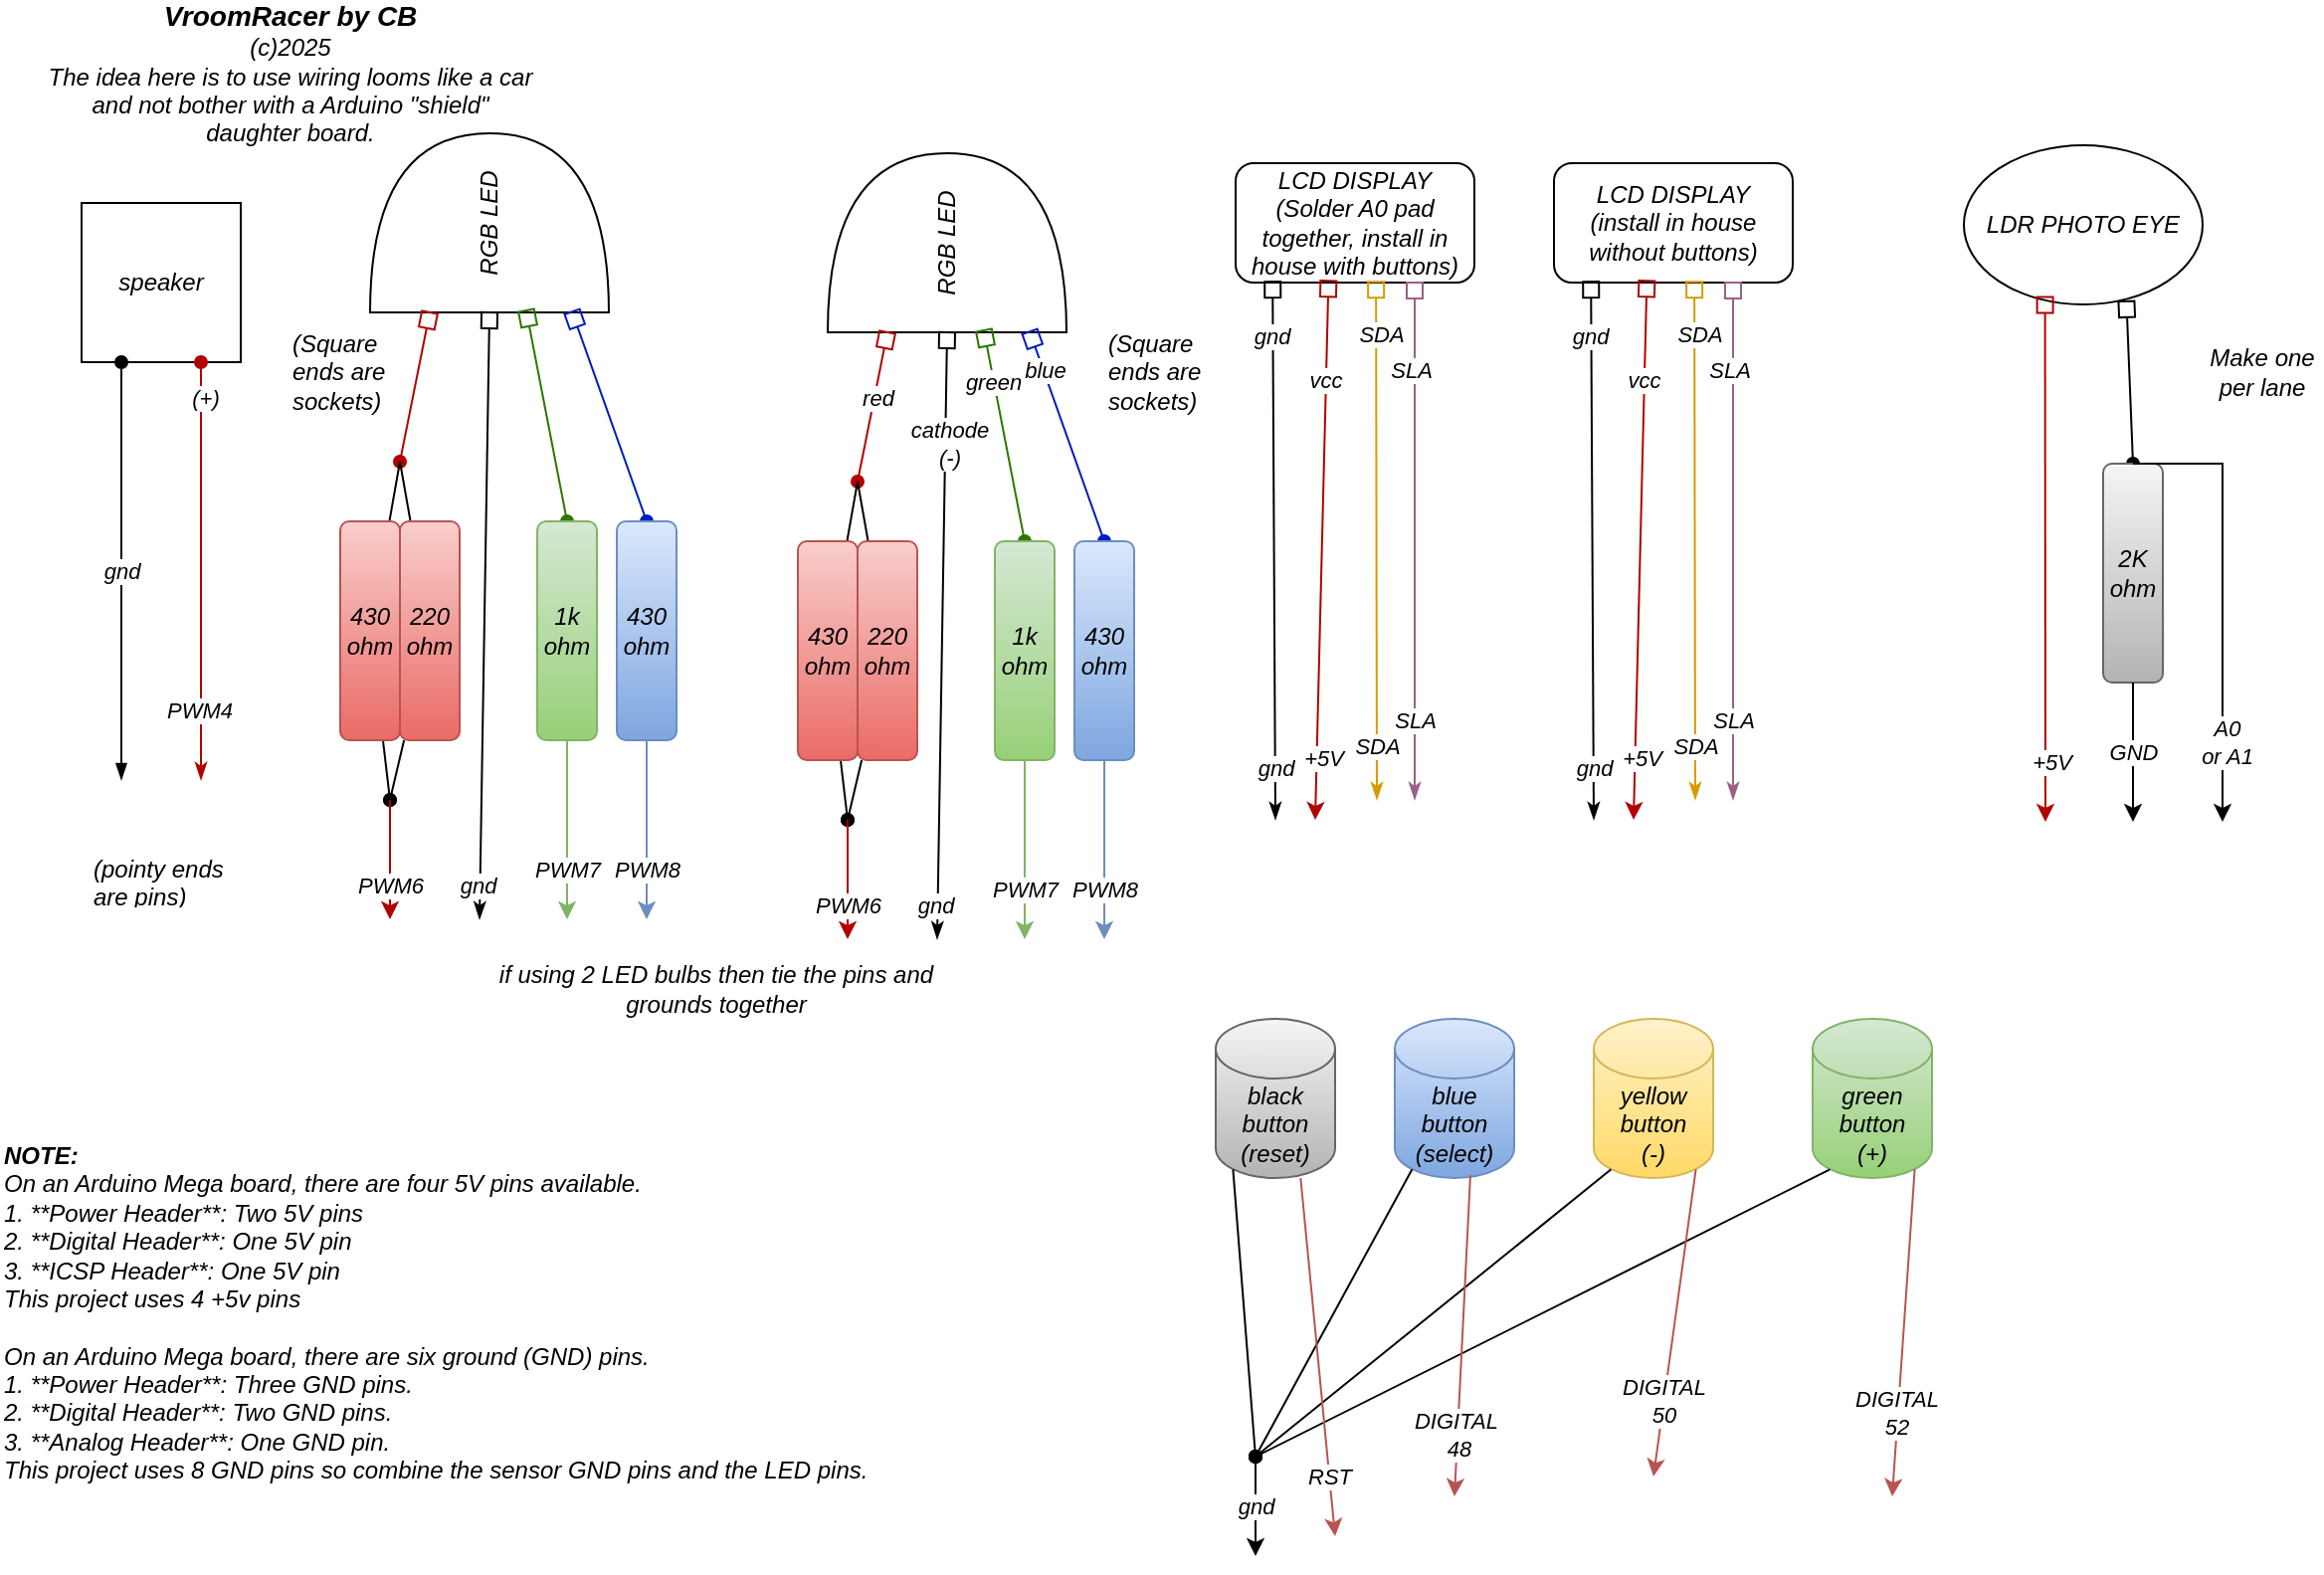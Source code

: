 <mxfile version="26.0.8">
  <diagram name="Page-1" id="7e0a89b8-554c-2b80-1dc8-d5c74ca68de4">
    <mxGraphModel dx="1123" dy="650" grid="1" gridSize="10" guides="1" tooltips="1" connect="1" arrows="1" fold="1" page="1" pageScale="1" pageWidth="1100" pageHeight="850" background="none" math="0" shadow="0">
      <root>
        <mxCell id="0" />
        <mxCell id="1" parent="0" />
        <mxCell id="Iguv0Rym8qk7PCE48m6h-1" value="&lt;div&gt;&lt;br&gt;&lt;/div&gt;speaker&lt;div&gt;&lt;br&gt;&lt;/div&gt;" style="whiteSpace=wrap;html=1;aspect=fixed;fontStyle=2" vertex="1" parent="1">
          <mxGeometry x="74" y="119" width="80" height="80" as="geometry" />
        </mxCell>
        <mxCell id="Iguv0Rym8qk7PCE48m6h-2" value="gnd" style="endArrow=oval;html=1;rounded=0;entryX=0.25;entryY=1;entryDx=0;entryDy=0;startArrow=blockThin;startFill=1;endFill=1;fontStyle=2" edge="1" parent="1" target="Iguv0Rym8qk7PCE48m6h-1">
          <mxGeometry width="50" height="50" relative="1" as="geometry">
            <mxPoint x="94" y="409" as="sourcePoint" />
            <mxPoint x="144" y="359" as="targetPoint" />
          </mxGeometry>
        </mxCell>
        <mxCell id="Iguv0Rym8qk7PCE48m6h-3" value="" style="endArrow=oval;html=1;rounded=0;entryX=0.75;entryY=1;entryDx=0;entryDy=0;fillColor=#e51400;strokeColor=#B20000;startArrow=classicThin;startFill=1;endFill=1;fontStyle=2" edge="1" parent="1" target="Iguv0Rym8qk7PCE48m6h-1">
          <mxGeometry width="50" height="50" relative="1" as="geometry">
            <mxPoint x="134" y="409" as="sourcePoint" />
            <mxPoint x="184" y="359" as="targetPoint" />
          </mxGeometry>
        </mxCell>
        <mxCell id="Iguv0Rym8qk7PCE48m6h-4" value="(+)" style="edgeLabel;html=1;align=center;verticalAlign=middle;resizable=0;points=[];fontStyle=2" vertex="1" connectable="0" parent="Iguv0Rym8qk7PCE48m6h-3">
          <mxGeometry x="0.829" y="-2" relative="1" as="geometry">
            <mxPoint as="offset" />
          </mxGeometry>
        </mxCell>
        <mxCell id="Iguv0Rym8qk7PCE48m6h-175" value="PWM4" style="edgeLabel;html=1;align=center;verticalAlign=middle;resizable=0;points=[];fontStyle=2" vertex="1" connectable="0" parent="Iguv0Rym8qk7PCE48m6h-3">
          <mxGeometry x="-0.663" y="1" relative="1" as="geometry">
            <mxPoint as="offset" />
          </mxGeometry>
        </mxCell>
        <mxCell id="Iguv0Rym8qk7PCE48m6h-7" value="RGB LED" style="shape=or;whiteSpace=wrap;html=1;rotation=-90;fontStyle=2" vertex="1" parent="1">
          <mxGeometry x="234" y="69" width="90" height="120" as="geometry" />
        </mxCell>
        <mxCell id="Iguv0Rym8qk7PCE48m6h-12" value="" style="endArrow=box;startArrow=oval;html=1;rounded=0;startFill=1;endFill=0;entryX=0;entryY=0.25;entryDx=0;entryDy=0;entryPerimeter=0;fillColor=#e51400;strokeColor=#B20000;fontStyle=2" edge="1" parent="1" target="Iguv0Rym8qk7PCE48m6h-7">
          <mxGeometry width="50" height="50" relative="1" as="geometry">
            <mxPoint x="234" y="249" as="sourcePoint" />
            <mxPoint x="224" y="209" as="targetPoint" />
          </mxGeometry>
        </mxCell>
        <mxCell id="Iguv0Rym8qk7PCE48m6h-14" value="" style="endArrow=box;startArrow=classicThin;html=1;rounded=0;startFill=1;endFill=0;entryX=0;entryY=0.5;entryDx=0;entryDy=0;entryPerimeter=0;fontStyle=2" edge="1" parent="1" target="Iguv0Rym8qk7PCE48m6h-7">
          <mxGeometry width="50" height="50" relative="1" as="geometry">
            <mxPoint x="274" y="479" as="sourcePoint" />
            <mxPoint x="244" y="219" as="targetPoint" />
          </mxGeometry>
        </mxCell>
        <mxCell id="Iguv0Rym8qk7PCE48m6h-39" value="gnd" style="edgeLabel;html=1;align=center;verticalAlign=middle;resizable=0;points=[];fontStyle=2" vertex="1" connectable="0" parent="Iguv0Rym8qk7PCE48m6h-14">
          <mxGeometry x="-0.889" y="2" relative="1" as="geometry">
            <mxPoint as="offset" />
          </mxGeometry>
        </mxCell>
        <mxCell id="Iguv0Rym8qk7PCE48m6h-15" value="" style="endArrow=box;startArrow=oval;html=1;rounded=0;startFill=1;endFill=0;entryX=0.011;entryY=0.654;entryDx=0;entryDy=0;entryPerimeter=0;fillColor=#60a917;strokeColor=#2D7600;exitX=0.5;exitY=0;exitDx=0;exitDy=0;fontStyle=2" edge="1" parent="1" source="Iguv0Rym8qk7PCE48m6h-21" target="Iguv0Rym8qk7PCE48m6h-7">
          <mxGeometry width="50" height="50" relative="1" as="geometry">
            <mxPoint x="294" y="249" as="sourcePoint" />
            <mxPoint x="264" y="219" as="targetPoint" />
          </mxGeometry>
        </mxCell>
        <mxCell id="Iguv0Rym8qk7PCE48m6h-16" value="" style="endArrow=box;startArrow=oval;html=1;rounded=0;startFill=1;endFill=0;entryX=0.004;entryY=0.846;entryDx=0;entryDy=0;entryPerimeter=0;fillColor=#0050ef;strokeColor=#001DBC;exitX=0.5;exitY=0;exitDx=0;exitDy=0;fontStyle=2" edge="1" parent="1" source="Iguv0Rym8qk7PCE48m6h-22" target="Iguv0Rym8qk7PCE48m6h-7">
          <mxGeometry width="50" height="50" relative="1" as="geometry">
            <mxPoint x="324" y="249" as="sourcePoint" />
            <mxPoint x="284" y="219" as="targetPoint" />
          </mxGeometry>
        </mxCell>
        <mxCell id="Iguv0Rym8qk7PCE48m6h-19" style="rounded=0;orthogonalLoop=1;jettySize=auto;html=1;endArrow=none;startFill=0;fontStyle=2" edge="1" parent="1" source="Iguv0Rym8qk7PCE48m6h-17">
          <mxGeometry relative="1" as="geometry">
            <mxPoint x="234" y="249" as="targetPoint" />
          </mxGeometry>
        </mxCell>
        <mxCell id="Iguv0Rym8qk7PCE48m6h-33" style="rounded=0;orthogonalLoop=1;jettySize=auto;html=1;entryX=0.5;entryY=0;entryDx=0;entryDy=0;endArrow=oval;endFill=1;fontStyle=2" edge="1" parent="1" source="Iguv0Rym8qk7PCE48m6h-17">
          <mxGeometry relative="1" as="geometry">
            <mxPoint x="229" y="419" as="targetPoint" />
          </mxGeometry>
        </mxCell>
        <mxCell id="Iguv0Rym8qk7PCE48m6h-17" value="430&lt;div&gt;ohm&lt;/div&gt;" style="rounded=1;whiteSpace=wrap;html=1;fillColor=#f8cecc;gradientColor=#ea6b66;strokeColor=#b85450;fontStyle=2" vertex="1" parent="1">
          <mxGeometry x="204" y="279" width="30" height="110" as="geometry" />
        </mxCell>
        <mxCell id="Iguv0Rym8qk7PCE48m6h-20" style="rounded=0;orthogonalLoop=1;jettySize=auto;html=1;endArrow=none;startFill=0;fontStyle=2" edge="1" parent="1" source="Iguv0Rym8qk7PCE48m6h-18">
          <mxGeometry relative="1" as="geometry">
            <mxPoint x="234" y="249" as="targetPoint" />
          </mxGeometry>
        </mxCell>
        <mxCell id="Iguv0Rym8qk7PCE48m6h-34" style="rounded=0;orthogonalLoop=1;jettySize=auto;html=1;entryX=0.5;entryY=0;entryDx=0;entryDy=0;endArrow=oval;endFill=1;fontStyle=2" edge="1" parent="1" source="Iguv0Rym8qk7PCE48m6h-18">
          <mxGeometry relative="1" as="geometry">
            <mxPoint x="229" y="419" as="targetPoint" />
          </mxGeometry>
        </mxCell>
        <mxCell id="Iguv0Rym8qk7PCE48m6h-18" value="220&lt;div&gt;ohm&lt;/div&gt;" style="rounded=1;whiteSpace=wrap;html=1;fillColor=#f8cecc;gradientColor=#ea6b66;strokeColor=#b85450;fontStyle=2" vertex="1" parent="1">
          <mxGeometry x="234" y="279" width="30" height="110" as="geometry" />
        </mxCell>
        <mxCell id="Iguv0Rym8qk7PCE48m6h-21" value="1k&lt;div&gt;ohm&lt;/div&gt;" style="rounded=1;whiteSpace=wrap;html=1;fillColor=#d5e8d4;gradientColor=#97d077;strokeColor=#82b366;fontStyle=2" vertex="1" parent="1">
          <mxGeometry x="303" y="279" width="30" height="110" as="geometry" />
        </mxCell>
        <mxCell id="Iguv0Rym8qk7PCE48m6h-22" value="430&lt;div&gt;ohm&lt;/div&gt;" style="rounded=1;whiteSpace=wrap;html=1;fillColor=#dae8fc;gradientColor=#7ea6e0;strokeColor=#6c8ebf;fontStyle=2" vertex="1" parent="1">
          <mxGeometry x="343" y="279" width="30" height="110" as="geometry" />
        </mxCell>
        <mxCell id="Iguv0Rym8qk7PCE48m6h-32" value="" style="endArrow=classic;html=1;rounded=0;fillColor=#e51400;strokeColor=#B20000;fontStyle=2" edge="1" parent="1">
          <mxGeometry width="50" height="50" relative="1" as="geometry">
            <mxPoint x="229" y="419" as="sourcePoint" />
            <mxPoint x="229" y="479" as="targetPoint" />
          </mxGeometry>
        </mxCell>
        <mxCell id="Iguv0Rym8qk7PCE48m6h-36" value="PWM6" style="edgeLabel;html=1;align=center;verticalAlign=middle;resizable=0;points=[];fontStyle=2" vertex="1" connectable="0" parent="Iguv0Rym8qk7PCE48m6h-32">
          <mxGeometry x="0.44" relative="1" as="geometry">
            <mxPoint as="offset" />
          </mxGeometry>
        </mxCell>
        <mxCell id="Iguv0Rym8qk7PCE48m6h-61" value="if using 2 LED bulbs then tie the pins and grounds together" style="text;html=1;align=center;verticalAlign=middle;whiteSpace=wrap;rounded=0;fontStyle=2" vertex="1" parent="1">
          <mxGeometry x="273" y="499" width="240" height="30" as="geometry" />
        </mxCell>
        <mxCell id="Iguv0Rym8qk7PCE48m6h-62" value="LCD DISPLAY&lt;div&gt;(Solder A0 pad together, install in house with buttons)&lt;/div&gt;" style="rounded=1;whiteSpace=wrap;html=1;fontStyle=2" vertex="1" parent="1">
          <mxGeometry x="654" y="99" width="120" height="60" as="geometry" />
        </mxCell>
        <mxCell id="Iguv0Rym8qk7PCE48m6h-64" value="(Square ends are sockets)" style="text;strokeColor=none;fillColor=none;align=left;verticalAlign=middle;spacingLeft=4;spacingRight=4;overflow=hidden;points=[[0,0.5],[1,0.5]];portConstraint=eastwest;rotatable=0;whiteSpace=wrap;html=1;fontStyle=2" vertex="1" parent="1">
          <mxGeometry x="174" y="179" width="60" height="50" as="geometry" />
        </mxCell>
        <mxCell id="Iguv0Rym8qk7PCE48m6h-65" value="&lt;span&gt;(pointy ends are pins)&lt;/span&gt;" style="text;strokeColor=none;fillColor=none;align=left;verticalAlign=middle;spacingLeft=4;spacingRight=4;overflow=hidden;points=[[0,0.5],[1,0.5]];portConstraint=eastwest;rotatable=0;whiteSpace=wrap;html=1;fontStyle=2" vertex="1" parent="1">
          <mxGeometry x="74" y="444" width="80" height="30" as="geometry" />
        </mxCell>
        <mxCell id="Iguv0Rym8qk7PCE48m6h-67" value="" style="endArrow=classic;html=1;rounded=0;fillColor=#d5e8d4;strokeColor=#82b366;exitX=0.5;exitY=1;exitDx=0;exitDy=0;gradientColor=#97d077;fontStyle=2" edge="1" parent="1" source="Iguv0Rym8qk7PCE48m6h-21">
          <mxGeometry width="50" height="50" relative="1" as="geometry">
            <mxPoint x="239" y="429" as="sourcePoint" />
            <mxPoint x="318" y="479" as="targetPoint" />
          </mxGeometry>
        </mxCell>
        <mxCell id="Iguv0Rym8qk7PCE48m6h-68" value="PWM7" style="edgeLabel;html=1;align=center;verticalAlign=middle;resizable=0;points=[];fontStyle=2" vertex="1" connectable="0" parent="Iguv0Rym8qk7PCE48m6h-67">
          <mxGeometry x="0.44" relative="1" as="geometry">
            <mxPoint as="offset" />
          </mxGeometry>
        </mxCell>
        <mxCell id="Iguv0Rym8qk7PCE48m6h-69" value="" style="endArrow=classic;html=1;rounded=0;fillColor=#dae8fc;strokeColor=#6c8ebf;exitX=0.5;exitY=1;exitDx=0;exitDy=0;gradientColor=#7ea6e0;fontStyle=2" edge="1" parent="1" source="Iguv0Rym8qk7PCE48m6h-22">
          <mxGeometry width="50" height="50" relative="1" as="geometry">
            <mxPoint x="328" y="399" as="sourcePoint" />
            <mxPoint x="358" y="479" as="targetPoint" />
          </mxGeometry>
        </mxCell>
        <mxCell id="Iguv0Rym8qk7PCE48m6h-70" value="PWM8" style="edgeLabel;html=1;align=center;verticalAlign=middle;resizable=0;points=[];fontStyle=2" vertex="1" connectable="0" parent="Iguv0Rym8qk7PCE48m6h-69">
          <mxGeometry x="0.44" relative="1" as="geometry">
            <mxPoint as="offset" />
          </mxGeometry>
        </mxCell>
        <mxCell id="Iguv0Rym8qk7PCE48m6h-92" value="RGB LED" style="shape=or;whiteSpace=wrap;html=1;rotation=-90;fontStyle=2" vertex="1" parent="1">
          <mxGeometry x="464" y="79" width="90" height="120" as="geometry" />
        </mxCell>
        <mxCell id="Iguv0Rym8qk7PCE48m6h-93" value="" style="endArrow=box;startArrow=oval;html=1;rounded=0;startFill=1;endFill=0;entryX=0;entryY=0.25;entryDx=0;entryDy=0;entryPerimeter=0;fillColor=#e51400;strokeColor=#B20000;fontStyle=2" edge="1" target="Iguv0Rym8qk7PCE48m6h-92" parent="1">
          <mxGeometry width="50" height="50" relative="1" as="geometry">
            <mxPoint x="464" y="259" as="sourcePoint" />
            <mxPoint x="454" y="219" as="targetPoint" />
          </mxGeometry>
        </mxCell>
        <mxCell id="Iguv0Rym8qk7PCE48m6h-130" value="red" style="edgeLabel;html=1;align=center;verticalAlign=middle;resizable=0;points=[];fontStyle=2" vertex="1" connectable="0" parent="Iguv0Rym8qk7PCE48m6h-93">
          <mxGeometry x="0.138" y="-1" relative="1" as="geometry">
            <mxPoint as="offset" />
          </mxGeometry>
        </mxCell>
        <mxCell id="Iguv0Rym8qk7PCE48m6h-94" value="" style="endArrow=box;startArrow=classicThin;html=1;rounded=0;startFill=1;endFill=0;entryX=0;entryY=0.5;entryDx=0;entryDy=0;entryPerimeter=0;fontStyle=2" edge="1" target="Iguv0Rym8qk7PCE48m6h-92" parent="1">
          <mxGeometry width="50" height="50" relative="1" as="geometry">
            <mxPoint x="504" y="489" as="sourcePoint" />
            <mxPoint x="474" y="229" as="targetPoint" />
          </mxGeometry>
        </mxCell>
        <mxCell id="Iguv0Rym8qk7PCE48m6h-95" value="gnd" style="edgeLabel;html=1;align=center;verticalAlign=middle;resizable=0;points=[];fontStyle=2" vertex="1" connectable="0" parent="Iguv0Rym8qk7PCE48m6h-94">
          <mxGeometry x="-0.889" y="2" relative="1" as="geometry">
            <mxPoint as="offset" />
          </mxGeometry>
        </mxCell>
        <mxCell id="Iguv0Rym8qk7PCE48m6h-131" value="cathode&lt;div&gt;(-)&lt;/div&gt;" style="edgeLabel;html=1;align=center;verticalAlign=middle;resizable=0;points=[];fontStyle=2" vertex="1" connectable="0" parent="Iguv0Rym8qk7PCE48m6h-94">
          <mxGeometry x="0.633" y="-2" relative="1" as="geometry">
            <mxPoint as="offset" />
          </mxGeometry>
        </mxCell>
        <mxCell id="Iguv0Rym8qk7PCE48m6h-96" value="" style="endArrow=box;startArrow=oval;html=1;rounded=0;startFill=1;endFill=0;entryX=0.011;entryY=0.654;entryDx=0;entryDy=0;entryPerimeter=0;fillColor=#60a917;strokeColor=#2D7600;exitX=0.5;exitY=0;exitDx=0;exitDy=0;fontStyle=2" edge="1" source="Iguv0Rym8qk7PCE48m6h-104" target="Iguv0Rym8qk7PCE48m6h-92" parent="1">
          <mxGeometry width="50" height="50" relative="1" as="geometry">
            <mxPoint x="524" y="259" as="sourcePoint" />
            <mxPoint x="494" y="229" as="targetPoint" />
          </mxGeometry>
        </mxCell>
        <mxCell id="Iguv0Rym8qk7PCE48m6h-128" value="green" style="edgeLabel;html=1;align=center;verticalAlign=middle;resizable=0;points=[];fontStyle=2" vertex="1" connectable="0" parent="Iguv0Rym8qk7PCE48m6h-96">
          <mxGeometry x="0.513" relative="1" as="geometry">
            <mxPoint x="-1" as="offset" />
          </mxGeometry>
        </mxCell>
        <mxCell id="Iguv0Rym8qk7PCE48m6h-97" value="" style="endArrow=box;startArrow=oval;html=1;rounded=0;startFill=1;endFill=0;entryX=0.004;entryY=0.846;entryDx=0;entryDy=0;entryPerimeter=0;fillColor=#0050ef;strokeColor=#001DBC;exitX=0.5;exitY=0;exitDx=0;exitDy=0;fontStyle=2" edge="1" source="Iguv0Rym8qk7PCE48m6h-105" target="Iguv0Rym8qk7PCE48m6h-92" parent="1">
          <mxGeometry width="50" height="50" relative="1" as="geometry">
            <mxPoint x="554" y="259" as="sourcePoint" />
            <mxPoint x="514" y="229" as="targetPoint" />
          </mxGeometry>
        </mxCell>
        <mxCell id="Iguv0Rym8qk7PCE48m6h-127" value="blue" style="edgeLabel;html=1;align=center;verticalAlign=middle;resizable=0;points=[];fontStyle=2" vertex="1" connectable="0" parent="Iguv0Rym8qk7PCE48m6h-97">
          <mxGeometry x="0.637" relative="1" as="geometry">
            <mxPoint as="offset" />
          </mxGeometry>
        </mxCell>
        <mxCell id="Iguv0Rym8qk7PCE48m6h-98" style="rounded=0;orthogonalLoop=1;jettySize=auto;html=1;endArrow=none;startFill=0;fontStyle=2" edge="1" source="Iguv0Rym8qk7PCE48m6h-100" parent="1">
          <mxGeometry relative="1" as="geometry">
            <mxPoint x="464" y="259" as="targetPoint" />
          </mxGeometry>
        </mxCell>
        <mxCell id="Iguv0Rym8qk7PCE48m6h-99" style="rounded=0;orthogonalLoop=1;jettySize=auto;html=1;entryX=0.5;entryY=0;entryDx=0;entryDy=0;endArrow=oval;endFill=1;fontStyle=2" edge="1" source="Iguv0Rym8qk7PCE48m6h-100" parent="1">
          <mxGeometry relative="1" as="geometry">
            <mxPoint x="459" y="429" as="targetPoint" />
          </mxGeometry>
        </mxCell>
        <mxCell id="Iguv0Rym8qk7PCE48m6h-100" value="430&lt;div&gt;ohm&lt;/div&gt;" style="rounded=1;whiteSpace=wrap;html=1;fillColor=#f8cecc;gradientColor=#ea6b66;strokeColor=#b85450;fontStyle=2" vertex="1" parent="1">
          <mxGeometry x="434" y="289" width="30" height="110" as="geometry" />
        </mxCell>
        <mxCell id="Iguv0Rym8qk7PCE48m6h-101" style="rounded=0;orthogonalLoop=1;jettySize=auto;html=1;endArrow=none;startFill=0;fontStyle=2" edge="1" source="Iguv0Rym8qk7PCE48m6h-103" parent="1">
          <mxGeometry relative="1" as="geometry">
            <mxPoint x="464" y="259" as="targetPoint" />
          </mxGeometry>
        </mxCell>
        <mxCell id="Iguv0Rym8qk7PCE48m6h-102" style="rounded=0;orthogonalLoop=1;jettySize=auto;html=1;entryX=0.5;entryY=0;entryDx=0;entryDy=0;endArrow=oval;endFill=1;fontStyle=2" edge="1" source="Iguv0Rym8qk7PCE48m6h-103" parent="1">
          <mxGeometry relative="1" as="geometry">
            <mxPoint x="459" y="429" as="targetPoint" />
          </mxGeometry>
        </mxCell>
        <mxCell id="Iguv0Rym8qk7PCE48m6h-103" value="220&lt;div&gt;ohm&lt;/div&gt;" style="rounded=1;whiteSpace=wrap;html=1;fillColor=#f8cecc;gradientColor=#ea6b66;strokeColor=#b85450;fontStyle=2" vertex="1" parent="1">
          <mxGeometry x="464" y="289" width="30" height="110" as="geometry" />
        </mxCell>
        <mxCell id="Iguv0Rym8qk7PCE48m6h-104" value="1k&lt;div&gt;ohm&lt;/div&gt;" style="rounded=1;whiteSpace=wrap;html=1;fillColor=#d5e8d4;gradientColor=#97d077;strokeColor=#82b366;fontStyle=2" vertex="1" parent="1">
          <mxGeometry x="533" y="289" width="30" height="110" as="geometry" />
        </mxCell>
        <mxCell id="Iguv0Rym8qk7PCE48m6h-105" value="430&lt;div&gt;ohm&lt;/div&gt;" style="rounded=1;whiteSpace=wrap;html=1;fillColor=#dae8fc;gradientColor=#7ea6e0;strokeColor=#6c8ebf;fontStyle=2" vertex="1" parent="1">
          <mxGeometry x="573" y="289" width="30" height="110" as="geometry" />
        </mxCell>
        <mxCell id="Iguv0Rym8qk7PCE48m6h-106" value="" style="endArrow=classic;html=1;rounded=0;fillColor=#e51400;strokeColor=#B20000;fontStyle=2" edge="1" parent="1">
          <mxGeometry width="50" height="50" relative="1" as="geometry">
            <mxPoint x="459" y="429" as="sourcePoint" />
            <mxPoint x="459" y="489" as="targetPoint" />
          </mxGeometry>
        </mxCell>
        <mxCell id="Iguv0Rym8qk7PCE48m6h-107" value="PWM6" style="edgeLabel;html=1;align=center;verticalAlign=middle;resizable=0;points=[];fontStyle=2" vertex="1" connectable="0" parent="Iguv0Rym8qk7PCE48m6h-106">
          <mxGeometry x="0.44" relative="1" as="geometry">
            <mxPoint as="offset" />
          </mxGeometry>
        </mxCell>
        <mxCell id="Iguv0Rym8qk7PCE48m6h-108" value="(Square ends are sockets)" style="text;strokeColor=none;fillColor=none;align=left;verticalAlign=middle;spacingLeft=4;spacingRight=4;overflow=hidden;points=[[0,0.5],[1,0.5]];portConstraint=eastwest;rotatable=0;whiteSpace=wrap;html=1;fontStyle=2" vertex="1" parent="1">
          <mxGeometry x="584" y="179" width="60" height="50" as="geometry" />
        </mxCell>
        <mxCell id="Iguv0Rym8qk7PCE48m6h-109" value="" style="endArrow=classic;html=1;rounded=0;fillColor=#d5e8d4;strokeColor=#82b366;exitX=0.5;exitY=1;exitDx=0;exitDy=0;gradientColor=#97d077;fontStyle=2" edge="1" source="Iguv0Rym8qk7PCE48m6h-104" parent="1">
          <mxGeometry width="50" height="50" relative="1" as="geometry">
            <mxPoint x="469" y="439" as="sourcePoint" />
            <mxPoint x="548" y="489" as="targetPoint" />
          </mxGeometry>
        </mxCell>
        <mxCell id="Iguv0Rym8qk7PCE48m6h-110" value="PWM7" style="edgeLabel;html=1;align=center;verticalAlign=middle;resizable=0;points=[];fontStyle=2" vertex="1" connectable="0" parent="Iguv0Rym8qk7PCE48m6h-109">
          <mxGeometry x="0.44" relative="1" as="geometry">
            <mxPoint as="offset" />
          </mxGeometry>
        </mxCell>
        <mxCell id="Iguv0Rym8qk7PCE48m6h-111" value="" style="endArrow=classic;html=1;rounded=0;fillColor=#dae8fc;strokeColor=#6c8ebf;exitX=0.5;exitY=1;exitDx=0;exitDy=0;gradientColor=#7ea6e0;fontStyle=2" edge="1" source="Iguv0Rym8qk7PCE48m6h-105" parent="1">
          <mxGeometry width="50" height="50" relative="1" as="geometry">
            <mxPoint x="558" y="409" as="sourcePoint" />
            <mxPoint x="588" y="489" as="targetPoint" />
          </mxGeometry>
        </mxCell>
        <mxCell id="Iguv0Rym8qk7PCE48m6h-112" value="PWM8" style="edgeLabel;html=1;align=center;verticalAlign=middle;resizable=0;points=[];fontStyle=2" vertex="1" connectable="0" parent="Iguv0Rym8qk7PCE48m6h-111">
          <mxGeometry x="0.44" relative="1" as="geometry">
            <mxPoint as="offset" />
          </mxGeometry>
        </mxCell>
        <mxCell id="Iguv0Rym8qk7PCE48m6h-113" value="" style="endArrow=box;startArrow=classic;html=1;rounded=0;startFill=1;endFill=0;entryX=0.389;entryY=0.985;entryDx=0;entryDy=0;fillColor=#e51400;strokeColor=#B20000;entryPerimeter=0;fontStyle=2" edge="1" parent="1" target="Iguv0Rym8qk7PCE48m6h-62">
          <mxGeometry width="50" height="50" relative="1" as="geometry">
            <mxPoint x="694" y="429" as="sourcePoint" />
            <mxPoint x="489" y="194" as="targetPoint" />
          </mxGeometry>
        </mxCell>
        <mxCell id="Iguv0Rym8qk7PCE48m6h-123" value="vcc" style="edgeLabel;html=1;align=center;verticalAlign=middle;resizable=0;points=[];fontStyle=2" vertex="1" connectable="0" parent="Iguv0Rym8qk7PCE48m6h-113">
          <mxGeometry x="0.635" y="1" relative="1" as="geometry">
            <mxPoint as="offset" />
          </mxGeometry>
        </mxCell>
        <mxCell id="Iguv0Rym8qk7PCE48m6h-133" value="+5V" style="edgeLabel;html=1;align=center;verticalAlign=middle;resizable=0;points=[];fontStyle=2" vertex="1" connectable="0" parent="Iguv0Rym8qk7PCE48m6h-113">
          <mxGeometry x="-0.771" y="-3" relative="1" as="geometry">
            <mxPoint as="offset" />
          </mxGeometry>
        </mxCell>
        <mxCell id="Iguv0Rym8qk7PCE48m6h-114" value="" style="endArrow=box;startArrow=classicThin;html=1;rounded=0;startFill=1;endFill=0;entryX=0.155;entryY=0.993;entryDx=0;entryDy=0;entryPerimeter=0;fontStyle=2" edge="1" parent="1" target="Iguv0Rym8qk7PCE48m6h-62">
          <mxGeometry width="50" height="50" relative="1" as="geometry">
            <mxPoint x="674" y="429" as="sourcePoint" />
            <mxPoint x="519" y="194" as="targetPoint" />
          </mxGeometry>
        </mxCell>
        <mxCell id="Iguv0Rym8qk7PCE48m6h-124" value="gnd" style="edgeLabel;html=1;align=center;verticalAlign=middle;resizable=0;points=[];fontStyle=2" vertex="1" connectable="0" parent="Iguv0Rym8qk7PCE48m6h-114">
          <mxGeometry x="0.799" y="1" relative="1" as="geometry">
            <mxPoint as="offset" />
          </mxGeometry>
        </mxCell>
        <mxCell id="Iguv0Rym8qk7PCE48m6h-132" value="gnd" style="edgeLabel;html=1;align=center;verticalAlign=middle;resizable=0;points=[];fontStyle=2" vertex="1" connectable="0" parent="Iguv0Rym8qk7PCE48m6h-114">
          <mxGeometry x="-0.808" relative="1" as="geometry">
            <mxPoint as="offset" />
          </mxGeometry>
        </mxCell>
        <mxCell id="Iguv0Rym8qk7PCE48m6h-117" value="" style="endArrow=box;startArrow=classicThin;html=1;rounded=0;startFill=1;endFill=0;fillColor=#e6d0de;gradientColor=#d5739d;strokeColor=#996185;entryX=0.75;entryY=1;entryDx=0;entryDy=0;fontStyle=2" edge="1" parent="1" target="Iguv0Rym8qk7PCE48m6h-62">
          <mxGeometry width="50" height="50" relative="1" as="geometry">
            <mxPoint x="744" y="419" as="sourcePoint" />
            <mxPoint x="745" y="159" as="targetPoint" />
          </mxGeometry>
        </mxCell>
        <mxCell id="Iguv0Rym8qk7PCE48m6h-125" value="SLA" style="edgeLabel;html=1;align=center;verticalAlign=middle;resizable=0;points=[];fontStyle=2" vertex="1" connectable="0" parent="Iguv0Rym8qk7PCE48m6h-117">
          <mxGeometry x="0.662" y="2" relative="1" as="geometry">
            <mxPoint as="offset" />
          </mxGeometry>
        </mxCell>
        <mxCell id="Iguv0Rym8qk7PCE48m6h-135" value="SLA" style="edgeLabel;html=1;align=center;verticalAlign=middle;resizable=0;points=[];fontStyle=2" vertex="1" connectable="0" parent="Iguv0Rym8qk7PCE48m6h-117">
          <mxGeometry x="-0.692" relative="1" as="geometry">
            <mxPoint as="offset" />
          </mxGeometry>
        </mxCell>
        <mxCell id="Iguv0Rym8qk7PCE48m6h-122" value="" style="endArrow=box;startArrow=classicThin;html=1;rounded=0;startFill=1;endFill=0;fillColor=#ffcd28;gradientColor=#ffa500;strokeColor=#d79b00;entryX=0.588;entryY=0.993;entryDx=0;entryDy=0;entryPerimeter=0;fontStyle=2" edge="1" parent="1" target="Iguv0Rym8qk7PCE48m6h-62">
          <mxGeometry width="50" height="50" relative="1" as="geometry">
            <mxPoint x="725" y="419" as="sourcePoint" />
            <mxPoint x="755" y="169" as="targetPoint" />
          </mxGeometry>
        </mxCell>
        <mxCell id="Iguv0Rym8qk7PCE48m6h-126" value="SDA" style="edgeLabel;html=1;align=center;verticalAlign=middle;resizable=0;points=[];fontStyle=2" vertex="1" connectable="0" parent="Iguv0Rym8qk7PCE48m6h-122">
          <mxGeometry x="0.801" y="-2" relative="1" as="geometry">
            <mxPoint as="offset" />
          </mxGeometry>
        </mxCell>
        <mxCell id="Iguv0Rym8qk7PCE48m6h-134" value="SDA" style="edgeLabel;html=1;align=center;verticalAlign=middle;resizable=0;points=[];fontStyle=2" vertex="1" connectable="0" parent="Iguv0Rym8qk7PCE48m6h-122">
          <mxGeometry x="-0.793" relative="1" as="geometry">
            <mxPoint as="offset" />
          </mxGeometry>
        </mxCell>
        <mxCell id="Iguv0Rym8qk7PCE48m6h-136" value="LCD DISPLAY&lt;div&gt;(install in house without buttons)&lt;/div&gt;" style="rounded=1;whiteSpace=wrap;html=1;fontStyle=2" vertex="1" parent="1">
          <mxGeometry x="814" y="99" width="120" height="60" as="geometry" />
        </mxCell>
        <mxCell id="Iguv0Rym8qk7PCE48m6h-137" value="" style="endArrow=box;startArrow=classic;html=1;rounded=0;startFill=1;endFill=0;entryX=0.389;entryY=0.985;entryDx=0;entryDy=0;fillColor=#e51400;strokeColor=#B20000;entryPerimeter=0;fontStyle=2" edge="1" parent="1" target="Iguv0Rym8qk7PCE48m6h-136">
          <mxGeometry width="50" height="50" relative="1" as="geometry">
            <mxPoint x="854" y="429" as="sourcePoint" />
            <mxPoint x="649" y="194" as="targetPoint" />
          </mxGeometry>
        </mxCell>
        <mxCell id="Iguv0Rym8qk7PCE48m6h-138" value="vcc" style="edgeLabel;html=1;align=center;verticalAlign=middle;resizable=0;points=[];fontStyle=2" vertex="1" connectable="0" parent="Iguv0Rym8qk7PCE48m6h-137">
          <mxGeometry x="0.635" y="1" relative="1" as="geometry">
            <mxPoint as="offset" />
          </mxGeometry>
        </mxCell>
        <mxCell id="Iguv0Rym8qk7PCE48m6h-139" value="+5V" style="edgeLabel;html=1;align=center;verticalAlign=middle;resizable=0;points=[];fontStyle=2" vertex="1" connectable="0" parent="Iguv0Rym8qk7PCE48m6h-137">
          <mxGeometry x="-0.771" y="-3" relative="1" as="geometry">
            <mxPoint as="offset" />
          </mxGeometry>
        </mxCell>
        <mxCell id="Iguv0Rym8qk7PCE48m6h-140" value="" style="endArrow=box;startArrow=classicThin;html=1;rounded=0;startFill=1;endFill=0;entryX=0.155;entryY=0.993;entryDx=0;entryDy=0;entryPerimeter=0;fontStyle=2" edge="1" parent="1" target="Iguv0Rym8qk7PCE48m6h-136">
          <mxGeometry width="50" height="50" relative="1" as="geometry">
            <mxPoint x="834" y="429" as="sourcePoint" />
            <mxPoint x="679" y="194" as="targetPoint" />
          </mxGeometry>
        </mxCell>
        <mxCell id="Iguv0Rym8qk7PCE48m6h-141" value="gnd" style="edgeLabel;html=1;align=center;verticalAlign=middle;resizable=0;points=[];fontStyle=2" vertex="1" connectable="0" parent="Iguv0Rym8qk7PCE48m6h-140">
          <mxGeometry x="0.799" y="1" relative="1" as="geometry">
            <mxPoint as="offset" />
          </mxGeometry>
        </mxCell>
        <mxCell id="Iguv0Rym8qk7PCE48m6h-142" value="gnd" style="edgeLabel;html=1;align=center;verticalAlign=middle;resizable=0;points=[];fontStyle=2" vertex="1" connectable="0" parent="Iguv0Rym8qk7PCE48m6h-140">
          <mxGeometry x="-0.808" relative="1" as="geometry">
            <mxPoint as="offset" />
          </mxGeometry>
        </mxCell>
        <mxCell id="Iguv0Rym8qk7PCE48m6h-143" value="" style="endArrow=box;startArrow=classicThin;html=1;rounded=0;startFill=1;endFill=0;fillColor=#e6d0de;gradientColor=#d5739d;strokeColor=#996185;entryX=0.75;entryY=1;entryDx=0;entryDy=0;fontStyle=2" edge="1" parent="1" target="Iguv0Rym8qk7PCE48m6h-136">
          <mxGeometry width="50" height="50" relative="1" as="geometry">
            <mxPoint x="904" y="419" as="sourcePoint" />
            <mxPoint x="905" y="159" as="targetPoint" />
          </mxGeometry>
        </mxCell>
        <mxCell id="Iguv0Rym8qk7PCE48m6h-144" value="SLA" style="edgeLabel;html=1;align=center;verticalAlign=middle;resizable=0;points=[];fontStyle=2" vertex="1" connectable="0" parent="Iguv0Rym8qk7PCE48m6h-143">
          <mxGeometry x="0.662" y="2" relative="1" as="geometry">
            <mxPoint as="offset" />
          </mxGeometry>
        </mxCell>
        <mxCell id="Iguv0Rym8qk7PCE48m6h-145" value="SLA" style="edgeLabel;html=1;align=center;verticalAlign=middle;resizable=0;points=[];fontStyle=2" vertex="1" connectable="0" parent="Iguv0Rym8qk7PCE48m6h-143">
          <mxGeometry x="-0.692" relative="1" as="geometry">
            <mxPoint as="offset" />
          </mxGeometry>
        </mxCell>
        <mxCell id="Iguv0Rym8qk7PCE48m6h-146" value="" style="endArrow=box;startArrow=classicThin;html=1;rounded=0;startFill=1;endFill=0;fillColor=#ffcd28;gradientColor=#ffa500;strokeColor=#d79b00;entryX=0.588;entryY=0.993;entryDx=0;entryDy=0;entryPerimeter=0;fontStyle=2" edge="1" parent="1" target="Iguv0Rym8qk7PCE48m6h-136">
          <mxGeometry width="50" height="50" relative="1" as="geometry">
            <mxPoint x="885" y="419" as="sourcePoint" />
            <mxPoint x="915" y="169" as="targetPoint" />
          </mxGeometry>
        </mxCell>
        <mxCell id="Iguv0Rym8qk7PCE48m6h-147" value="SDA" style="edgeLabel;html=1;align=center;verticalAlign=middle;resizable=0;points=[];fontStyle=2" vertex="1" connectable="0" parent="Iguv0Rym8qk7PCE48m6h-146">
          <mxGeometry x="0.801" y="-2" relative="1" as="geometry">
            <mxPoint as="offset" />
          </mxGeometry>
        </mxCell>
        <mxCell id="Iguv0Rym8qk7PCE48m6h-148" value="SDA" style="edgeLabel;html=1;align=center;verticalAlign=middle;resizable=0;points=[];fontStyle=2" vertex="1" connectable="0" parent="Iguv0Rym8qk7PCE48m6h-146">
          <mxGeometry x="-0.793" relative="1" as="geometry">
            <mxPoint as="offset" />
          </mxGeometry>
        </mxCell>
        <mxCell id="Iguv0Rym8qk7PCE48m6h-149" value="black&lt;div&gt;button&lt;/div&gt;&lt;div&gt;(reset)&lt;/div&gt;" style="shape=cylinder3;whiteSpace=wrap;html=1;boundedLbl=1;backgroundOutline=1;size=15;fillColor=#f5f5f5;gradientColor=#b3b3b3;strokeColor=#666666;fontStyle=2" vertex="1" parent="1">
          <mxGeometry x="644" y="529" width="60" height="80" as="geometry" />
        </mxCell>
        <mxCell id="Iguv0Rym8qk7PCE48m6h-150" value="blue button&lt;div&gt;(select)&lt;/div&gt;" style="shape=cylinder3;whiteSpace=wrap;html=1;boundedLbl=1;backgroundOutline=1;size=15;fillColor=#dae8fc;gradientColor=#7ea6e0;strokeColor=#6c8ebf;fontStyle=2" vertex="1" parent="1">
          <mxGeometry x="734" y="529" width="60" height="80" as="geometry" />
        </mxCell>
        <mxCell id="Iguv0Rym8qk7PCE48m6h-151" value="yellow button&lt;div&gt;(-)&lt;/div&gt;" style="shape=cylinder3;whiteSpace=wrap;html=1;boundedLbl=1;backgroundOutline=1;size=15;fillColor=#fff2cc;gradientColor=#ffd966;strokeColor=#d6b656;fontStyle=2" vertex="1" parent="1">
          <mxGeometry x="834" y="529" width="60" height="80" as="geometry" />
        </mxCell>
        <mxCell id="Iguv0Rym8qk7PCE48m6h-152" value="green button&lt;div&gt;(+)&lt;/div&gt;" style="shape=cylinder3;whiteSpace=wrap;html=1;boundedLbl=1;backgroundOutline=1;size=15;fillColor=#d5e8d4;gradientColor=#97d077;strokeColor=#82b366;fontStyle=2" vertex="1" parent="1">
          <mxGeometry x="944" y="529" width="60" height="80" as="geometry" />
        </mxCell>
        <mxCell id="Iguv0Rym8qk7PCE48m6h-161" value="" style="endArrow=oval;html=1;rounded=0;exitX=0.145;exitY=1;exitDx=0;exitDy=-4.35;exitPerimeter=0;endFill=1;fontStyle=2" edge="1" parent="1" source="Iguv0Rym8qk7PCE48m6h-149">
          <mxGeometry width="50" height="50" relative="1" as="geometry">
            <mxPoint x="634" y="739" as="sourcePoint" />
            <mxPoint x="664" y="749" as="targetPoint" />
          </mxGeometry>
        </mxCell>
        <mxCell id="Iguv0Rym8qk7PCE48m6h-162" value="" style="endArrow=oval;html=1;rounded=0;exitX=0.145;exitY=1;exitDx=0;exitDy=-4.35;exitPerimeter=0;endFill=1;fontStyle=2" edge="1" parent="1" source="Iguv0Rym8qk7PCE48m6h-150">
          <mxGeometry width="50" height="50" relative="1" as="geometry">
            <mxPoint x="663" y="615" as="sourcePoint" />
            <mxPoint x="664" y="749" as="targetPoint" />
          </mxGeometry>
        </mxCell>
        <mxCell id="Iguv0Rym8qk7PCE48m6h-163" value="" style="endArrow=oval;html=1;rounded=0;exitX=0.145;exitY=1;exitDx=0;exitDy=-4.35;exitPerimeter=0;endFill=1;fontStyle=2" edge="1" parent="1" source="Iguv0Rym8qk7PCE48m6h-151">
          <mxGeometry width="50" height="50" relative="1" as="geometry">
            <mxPoint x="753" y="615" as="sourcePoint" />
            <mxPoint x="664" y="749" as="targetPoint" />
          </mxGeometry>
        </mxCell>
        <mxCell id="Iguv0Rym8qk7PCE48m6h-164" value="" style="endArrow=oval;html=1;rounded=0;exitX=0.145;exitY=1;exitDx=0;exitDy=-4.35;exitPerimeter=0;endFill=1;fontStyle=2" edge="1" parent="1" source="Iguv0Rym8qk7PCE48m6h-152">
          <mxGeometry width="50" height="50" relative="1" as="geometry">
            <mxPoint x="853" y="615" as="sourcePoint" />
            <mxPoint x="664" y="749" as="targetPoint" />
          </mxGeometry>
        </mxCell>
        <mxCell id="Iguv0Rym8qk7PCE48m6h-165" value="gnd" style="endArrow=classic;html=1;rounded=0;fontStyle=2" edge="1" parent="1">
          <mxGeometry width="50" height="50" relative="1" as="geometry">
            <mxPoint x="664" y="749" as="sourcePoint" />
            <mxPoint x="664" y="799" as="targetPoint" />
          </mxGeometry>
        </mxCell>
        <mxCell id="Iguv0Rym8qk7PCE48m6h-166" value="" style="endArrow=classic;html=1;rounded=0;exitX=0.711;exitY=1;exitDx=0;exitDy=0;exitPerimeter=0;fillColor=#f8cecc;gradientColor=#ea6b66;strokeColor=#b85450;fontStyle=2" edge="1" parent="1" source="Iguv0Rym8qk7PCE48m6h-149">
          <mxGeometry width="50" height="50" relative="1" as="geometry">
            <mxPoint x="794" y="779" as="sourcePoint" />
            <mxPoint x="704" y="789" as="targetPoint" />
          </mxGeometry>
        </mxCell>
        <mxCell id="Iguv0Rym8qk7PCE48m6h-170" value="RST" style="edgeLabel;html=1;align=center;verticalAlign=middle;resizable=0;points=[];fontStyle=2" vertex="1" connectable="0" parent="Iguv0Rym8qk7PCE48m6h-166">
          <mxGeometry x="0.667" relative="1" as="geometry">
            <mxPoint as="offset" />
          </mxGeometry>
        </mxCell>
        <mxCell id="Iguv0Rym8qk7PCE48m6h-167" value="" style="endArrow=classic;html=1;rounded=0;exitX=0.633;exitY=0.983;exitDx=0;exitDy=0;exitPerimeter=0;fillColor=#f8cecc;gradientColor=#ea6b66;strokeColor=#b85450;fontStyle=2" edge="1" parent="1" source="Iguv0Rym8qk7PCE48m6h-150">
          <mxGeometry width="50" height="50" relative="1" as="geometry">
            <mxPoint x="697" y="619" as="sourcePoint" />
            <mxPoint x="764" y="769" as="targetPoint" />
          </mxGeometry>
        </mxCell>
        <mxCell id="Iguv0Rym8qk7PCE48m6h-171" value="DIGITAL&amp;nbsp;&lt;div&gt;48&lt;/div&gt;" style="edgeLabel;html=1;align=center;verticalAlign=middle;resizable=0;points=[];fontStyle=2" vertex="1" connectable="0" parent="Iguv0Rym8qk7PCE48m6h-167">
          <mxGeometry x="0.603" relative="1" as="geometry">
            <mxPoint y="1" as="offset" />
          </mxGeometry>
        </mxCell>
        <mxCell id="Iguv0Rym8qk7PCE48m6h-168" value="" style="endArrow=classic;html=1;rounded=0;exitX=0.855;exitY=1;exitDx=0;exitDy=-4.35;exitPerimeter=0;fillColor=#f8cecc;gradientColor=#ea6b66;strokeColor=#b85450;fontStyle=2" edge="1" parent="1" source="Iguv0Rym8qk7PCE48m6h-151">
          <mxGeometry width="50" height="50" relative="1" as="geometry">
            <mxPoint x="782" y="618" as="sourcePoint" />
            <mxPoint x="864" y="759" as="targetPoint" />
          </mxGeometry>
        </mxCell>
        <mxCell id="Iguv0Rym8qk7PCE48m6h-172" value="DIGITAL&lt;div&gt;50&lt;/div&gt;" style="edgeLabel;html=1;align=center;verticalAlign=middle;resizable=0;points=[];fontStyle=2" vertex="1" connectable="0" parent="Iguv0Rym8qk7PCE48m6h-168">
          <mxGeometry x="0.508" relative="1" as="geometry">
            <mxPoint as="offset" />
          </mxGeometry>
        </mxCell>
        <mxCell id="Iguv0Rym8qk7PCE48m6h-169" value="" style="endArrow=classic;html=1;rounded=0;exitX=0.855;exitY=1;exitDx=0;exitDy=-4.35;exitPerimeter=0;fillColor=#f8cecc;gradientColor=#ea6b66;strokeColor=#b85450;fontStyle=2" edge="1" parent="1" source="Iguv0Rym8qk7PCE48m6h-152">
          <mxGeometry width="50" height="50" relative="1" as="geometry">
            <mxPoint x="886" y="622" as="sourcePoint" />
            <mxPoint x="984" y="769" as="targetPoint" />
          </mxGeometry>
        </mxCell>
        <mxCell id="Iguv0Rym8qk7PCE48m6h-173" value="DIGITAL&lt;div&gt;52&lt;/div&gt;" style="edgeLabel;html=1;align=center;verticalAlign=middle;resizable=0;points=[];fontStyle=2" vertex="1" connectable="0" parent="Iguv0Rym8qk7PCE48m6h-169">
          <mxGeometry x="0.49" y="-1" relative="1" as="geometry">
            <mxPoint as="offset" />
          </mxGeometry>
        </mxCell>
        <mxCell id="Iguv0Rym8qk7PCE48m6h-174" value="&lt;b&gt;&lt;font style=&quot;font-size: 14px;&quot;&gt;VroomRacer by CB&lt;/font&gt;&lt;/b&gt;&lt;div&gt;(c)2025&lt;/div&gt;&lt;div&gt;The idea here is to use wiring looms like a car and not bother with a Arduino &quot;shield&quot; daughter board.&lt;/div&gt;" style="text;html=1;align=center;verticalAlign=middle;whiteSpace=wrap;rounded=0;fontStyle=2" vertex="1" parent="1">
          <mxGeometry x="54" y="39" width="250" height="30" as="geometry" />
        </mxCell>
        <mxCell id="Iguv0Rym8qk7PCE48m6h-180" value="&lt;div&gt;&lt;div&gt;&lt;b&gt;NOTE:&lt;/b&gt;&lt;br&gt;On an Arduino Mega board, there are four 5V pins available.&amp;nbsp;&lt;/div&gt;&lt;div&gt;&lt;span style=&quot;background-color: transparent; color: light-dark(rgb(0, 0, 0), rgb(255, 255, 255));&quot;&gt;1. **Power Header**: Two 5V pins&lt;/span&gt;&lt;/div&gt;&lt;div&gt;2. **Digital Header**: One 5V pin&lt;/div&gt;&lt;div&gt;3. **ICSP Header**: One 5V pin&lt;/div&gt;&lt;div&gt;This project uses 4 +5v pins&lt;/div&gt;&lt;div&gt;&lt;span style=&quot;background-color: transparent; color: light-dark(rgb(0, 0, 0), rgb(255, 255, 255));&quot;&gt;&lt;br&gt;&lt;/span&gt;&lt;/div&gt;&lt;div&gt;&lt;span style=&quot;background-color: transparent; color: light-dark(rgb(0, 0, 0), rgb(255, 255, 255));&quot;&gt;On an Arduino Mega board, there are six ground (GND) pins.&amp;nbsp;&lt;/span&gt;&lt;/div&gt;&lt;/div&gt;1. **Power Header**: Three GND pins.&lt;br&gt;2. **Digital Header**: Two GND pins.&lt;br&gt;3. **Analog Header**: One GND pin.&lt;div&gt;This project uses 8 GND pins so combine the sensor GND pins and the LED pins.&lt;br&gt;&lt;div&gt;&lt;br&gt;&lt;/div&gt;&lt;/div&gt;" style="text;html=1;align=left;verticalAlign=middle;whiteSpace=wrap;rounded=0;fontStyle=2" vertex="1" parent="1">
          <mxGeometry x="33" y="669" width="561" height="30" as="geometry" />
        </mxCell>
        <mxCell id="Iguv0Rym8qk7PCE48m6h-181" value="LDR PHOTO EYE" style="ellipse;whiteSpace=wrap;html=1;fontStyle=2" vertex="1" parent="1">
          <mxGeometry x="1020" y="90" width="120" height="80" as="geometry" />
        </mxCell>
        <mxCell id="Iguv0Rym8qk7PCE48m6h-185" value="" style="endArrow=box;startArrow=classic;html=1;rounded=0;startFill=1;endFill=0;entryX=0.34;entryY=0.953;entryDx=0;entryDy=0;fillColor=#e51400;strokeColor=#B20000;entryPerimeter=0;fontStyle=2" edge="1" parent="1" target="Iguv0Rym8qk7PCE48m6h-181">
          <mxGeometry width="50" height="50" relative="1" as="geometry">
            <mxPoint x="1061" y="430" as="sourcePoint" />
            <mxPoint x="871" y="168" as="targetPoint" />
          </mxGeometry>
        </mxCell>
        <mxCell id="Iguv0Rym8qk7PCE48m6h-187" value="+5V" style="edgeLabel;html=1;align=center;verticalAlign=middle;resizable=0;points=[];fontStyle=2" vertex="1" connectable="0" parent="Iguv0Rym8qk7PCE48m6h-185">
          <mxGeometry x="-0.771" y="-3" relative="1" as="geometry">
            <mxPoint as="offset" />
          </mxGeometry>
        </mxCell>
        <mxCell id="Iguv0Rym8qk7PCE48m6h-188" value="" style="endArrow=box;startArrow=oval;html=1;rounded=0;startFill=1;endFill=0;entryX=0.681;entryY=0.98;entryDx=0;entryDy=0;entryPerimeter=0;fontStyle=2" edge="1" parent="1" target="Iguv0Rym8qk7PCE48m6h-181">
          <mxGeometry width="50" height="50" relative="1" as="geometry">
            <mxPoint x="1105" y="250" as="sourcePoint" />
            <mxPoint x="843" y="169" as="targetPoint" />
          </mxGeometry>
        </mxCell>
        <mxCell id="Iguv0Rym8qk7PCE48m6h-191" value="2K&lt;br&gt;&lt;div&gt;ohm&lt;/div&gt;" style="rounded=1;whiteSpace=wrap;html=1;fillColor=#f5f5f5;gradientColor=#b3b3b3;strokeColor=#666666;fontStyle=2" vertex="1" parent="1">
          <mxGeometry x="1090" y="250" width="30" height="110" as="geometry" />
        </mxCell>
        <mxCell id="Iguv0Rym8qk7PCE48m6h-194" value="" style="endArrow=classic;html=1;rounded=0;exitX=0.5;exitY=0;exitDx=0;exitDy=0;fontStyle=2" edge="1" parent="1" source="Iguv0Rym8qk7PCE48m6h-191">
          <mxGeometry width="50" height="50" relative="1" as="geometry">
            <mxPoint x="1150" y="320" as="sourcePoint" />
            <mxPoint x="1150" y="430" as="targetPoint" />
            <Array as="points">
              <mxPoint x="1150" y="250" />
            </Array>
          </mxGeometry>
        </mxCell>
        <mxCell id="Iguv0Rym8qk7PCE48m6h-196" value="A0&lt;div&gt;or A1&lt;/div&gt;" style="edgeLabel;html=1;align=center;verticalAlign=middle;resizable=0;points=[];fontStyle=2" vertex="1" connectable="0" parent="Iguv0Rym8qk7PCE48m6h-194">
          <mxGeometry x="0.646" y="2" relative="1" as="geometry">
            <mxPoint as="offset" />
          </mxGeometry>
        </mxCell>
        <mxCell id="Iguv0Rym8qk7PCE48m6h-195" value="GND" style="endArrow=classic;html=1;rounded=0;exitX=0.5;exitY=1;exitDx=0;exitDy=0;fontStyle=2" edge="1" parent="1" source="Iguv0Rym8qk7PCE48m6h-191">
          <mxGeometry width="50" height="50" relative="1" as="geometry">
            <mxPoint x="960" y="350" as="sourcePoint" />
            <mxPoint x="1105" y="430" as="targetPoint" />
          </mxGeometry>
        </mxCell>
        <mxCell id="Iguv0Rym8qk7PCE48m6h-197" value="Make one per lane" style="text;html=1;align=center;verticalAlign=middle;whiteSpace=wrap;rounded=0;fontStyle=2" vertex="1" parent="1">
          <mxGeometry x="1140" y="189" width="60" height="30" as="geometry" />
        </mxCell>
      </root>
    </mxGraphModel>
  </diagram>
</mxfile>
